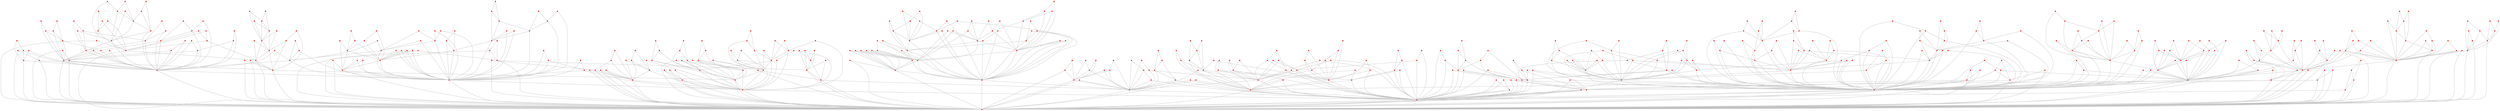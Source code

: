 graph {
	0 [color=red shape=point]
	1 [color=red shape=point]
	2 [color=red shape=point]
	3 [color=red shape=point]
	4 [color=red shape=point]
	5 [color=red shape=point]
	6 [color=red shape=point]
	7 [color=red shape=point]
	8 [color=red shape=point]
	9 [color=red shape=point]
	10 [color=red shape=point]
	11 [color=red shape=point]
	12 [color=red shape=point]
	13 [color=red shape=point]
	14 [color=red shape=point]
	15 [color=red shape=point]
	16 [color=red shape=point]
	17 [color=red shape=point]
	18 [color=red shape=point]
	19 [color=red shape=point]
	20 [color=red shape=point]
	21 [color=red shape=point]
	22 [color=red shape=point]
	23 [color=red shape=point]
	24 [color=red shape=point]
	25 [color=red shape=point]
	26 [color=red shape=point]
	27 [color=red shape=point]
	28 [color=red shape=point]
	29 [color=red shape=point]
	30 [color=red shape=point]
	31 [color=red shape=point]
	32 [color=red shape=point]
	33 [color=red shape=point]
	34 [color=red shape=point]
	35 [color=red shape=point]
	36 [color=red shape=point]
	37 [color=red shape=point]
	38 [color=red shape=point]
	39 [color=red shape=point]
	40 [color=red shape=point]
	41 [color=red shape=point]
	42 [color=red shape=point]
	43 [color=red shape=point]
	44 [color=red shape=point]
	45 [color=red shape=point]
	46 [color=red shape=point]
	47 [color=red shape=point]
	48 [color=red shape=point]
	49 [color=red shape=point]
	50 [color=red shape=point]
	51 [color=red shape=point]
	52 [color=red shape=point]
	53 [color=red shape=point]
	54 [color=red shape=point]
	55 [color=red shape=point]
	56 [color=red shape=point]
	57 [color=red shape=point]
	58 [color=red shape=point]
	59 [color=red shape=point]
	60 [color=red shape=point]
	61 [color=red shape=point]
	62 [color=red shape=point]
	63 [color=red shape=point]
	64 [color=red shape=point]
	65 [color=red shape=point]
	66 [color=red shape=point]
	67 [color=red shape=point]
	68 [color=red shape=point]
	69 [color=red shape=point]
	70 [color=red shape=point]
	71 [color=red shape=point]
	72 [color=red shape=point]
	73 [color=red shape=point]
	74 [color=red shape=point]
	75 [color=red shape=point]
	76 [color=red shape=point]
	77 [color=red shape=point]
	78 [color=red shape=point]
	79 [color=red shape=point]
	80 [color=red shape=point]
	81 [color=red shape=point]
	82 [color=red shape=point]
	83 [color=red shape=point]
	84 [color=red shape=point]
	85 [color=red shape=point]
	86 [color=red shape=point]
	87 [color=red shape=point]
	88 [color=red shape=point]
	89 [color=red shape=point]
	90 [color=red shape=point]
	91 [color=red shape=point]
	92 [color=red shape=point]
	93 [color=red shape=point]
	94 [color=red shape=point]
	95 [color=red shape=point]
	96 [color=red shape=point]
	97 [color=red shape=point]
	98 [color=red shape=point]
	99 [color=red shape=point]
	100 [color=red shape=point]
	101 [color=red shape=point]
	102 [color=red shape=point]
	103 [color=red shape=point]
	104 [color=red shape=point]
	105 [color=red shape=point]
	106 [color=red shape=point]
	107 [color=red shape=point]
	108 [color=red shape=point]
	109 [color=red shape=point]
	110 [color=red shape=point]
	111 [color=red shape=point]
	112 [color=red shape=point]
	113 [color=red shape=point]
	114 [color=red shape=point]
	115 [color=red shape=point]
	116 [color=red shape=point]
	117 [color=red shape=point]
	118 [color=red shape=point]
	119 [color=red shape=point]
	120 [color=red shape=point]
	121 [color=red shape=point]
	122 [color=red shape=point]
	123 [color=red shape=point]
	124 [color=red shape=point]
	125 [color=red shape=point]
	126 [color=red shape=point]
	127 [color=red shape=point]
	128 [color=red shape=point]
	129 [color=red shape=point]
	130 [color=red shape=point]
	131 [color=red shape=point]
	132 [color=red shape=point]
	133 [color=red shape=point]
	134 [color=red shape=point]
	135 [color=red shape=point]
	136 [color=red shape=point]
	137 [color=red shape=point]
	138 [color=red shape=point]
	139 [color=red shape=point]
	140 [color=red shape=point]
	141 [color=red shape=point]
	142 [color=red shape=point]
	143 [color=red shape=point]
	144 [color=red shape=point]
	145 [color=red shape=point]
	146 [color=red shape=point]
	147 [color=red shape=point]
	148 [color=red shape=point]
	149 [color=red shape=point]
	150 [color=red shape=point]
	151 [color=red shape=point]
	152 [color=red shape=point]
	153 [color=red shape=point]
	154 [color=red shape=point]
	155 [color=red shape=point]
	156 [color=red shape=point]
	157 [color=red shape=point]
	158 [color=red shape=point]
	159 [color=red shape=point]
	160 [color=red shape=point]
	161 [color=red shape=point]
	162 [color=red shape=point]
	163 [color=red shape=point]
	164 [color=red shape=point]
	165 [color=red shape=point]
	166 [color=red shape=point]
	167 [color=red shape=point]
	168 [color=red shape=point]
	169 [color=red shape=point]
	170 [color=red shape=point]
	171 [color=red shape=point]
	172 [color=red shape=point]
	173 [color=red shape=point]
	174 [color=red shape=point]
	175 [color=red shape=point]
	176 [color=red shape=point]
	177 [color=red shape=point]
	178 [color=red shape=point]
	179 [color=red shape=point]
	180 [color=red shape=point]
	181 [color=red shape=point]
	182 [color=red shape=point]
	183 [color=red shape=point]
	184 [color=red shape=point]
	185 [color=red shape=point]
	186 [color=red shape=point]
	187 [color=red shape=point]
	188 [color=red shape=point]
	189 [color=red shape=point]
	190 [color=red shape=point]
	191 [color=red shape=point]
	192 [color=red shape=point]
	193 [color=red shape=point]
	194 [color=red shape=point]
	195 [color=red shape=point]
	196 [color=red shape=point]
	197 [color=red shape=point]
	198 [color=red shape=point]
	199 [color=red shape=point]
	200 [color=red shape=point]
	201 [color=red shape=point]
	202 [color=red shape=point]
	203 [color=red shape=point]
	204 [color=red shape=point]
	205 [color=red shape=point]
	206 [color=red shape=point]
	207 [color=red shape=point]
	208 [color=red shape=point]
	209 [color=red shape=point]
	210 [color=red shape=point]
	211 [color=red shape=point]
	212 [color=red shape=point]
	213 [color=red shape=point]
	214 [color=red shape=point]
	215 [color=red shape=point]
	216 [color=red shape=point]
	217 [color=red shape=point]
	218 [color=red shape=point]
	219 [color=red shape=point]
	220 [color=red shape=point]
	221 [color=red shape=point]
	222 [color=red shape=point]
	223 [color=red shape=point]
	224 [color=red shape=point]
	225 [color=red shape=point]
	226 [color=red shape=point]
	227 [color=red shape=point]
	228 [color=red shape=point]
	229 [color=red shape=point]
	230 [color=red shape=point]
	231 [color=red shape=point]
	232 [color=red shape=point]
	233 [color=red shape=point]
	234 [color=red shape=point]
	235 [color=red shape=point]
	236 [color=red shape=point]
	237 [color=red shape=point]
	238 [color=red shape=point]
	239 [color=red shape=point]
	240 [color=red shape=point]
	241 [color=red shape=point]
	242 [color=red shape=point]
	243 [color=red shape=point]
	244 [color=red shape=point]
	245 [color=red shape=point]
	246 [color=red shape=point]
	247 [color=red shape=point]
	248 [color=red shape=point]
	249 [color=red shape=point]
	250 [color=red shape=point]
	251 [color=red shape=point]
	252 [color=red shape=point]
	253 [color=red shape=point]
	254 [color=red shape=point]
	255 [color=red shape=point]
	256 [color=red shape=point]
	257 [color=red shape=point]
	258 [color=red shape=point]
	259 [color=red shape=point]
	260 [color=red shape=point]
	261 [color=red shape=point]
	262 [color=red shape=point]
	263 [color=red shape=point]
	264 [color=red shape=point]
	265 [color=red shape=point]
	266 [color=red shape=point]
	267 [color=red shape=point]
	268 [color=red shape=point]
	269 [color=red shape=point]
	270 [color=red shape=point]
	271 [color=red shape=point]
	272 [color=red shape=point]
	273 [color=red shape=point]
	274 [color=red shape=point]
	275 [color=red shape=point]
	276 [color=red shape=point]
	277 [color=red shape=point]
	278 [color=red shape=point]
	279 [color=red shape=point]
	280 [color=red shape=point]
	281 [color=red shape=point]
	282 [color=red shape=point]
	283 [color=red shape=point]
	284 [color=red shape=point]
	285 [color=red shape=point]
	286 [color=red shape=point]
	287 [color=red shape=point]
	288 [color=red shape=point]
	289 [color=red shape=point]
	290 [color=red shape=point]
	291 [color=red shape=point]
	292 [color=red shape=point]
	293 [color=red shape=point]
	294 [color=red shape=point]
	295 [color=red shape=point]
	296 [color=red shape=point]
	297 [color=red shape=point]
	298 [color=red shape=point]
	299 [color=red shape=point]
	300 [color=red shape=point]
	301 [color=red shape=point]
	302 [color=red shape=point]
	303 [color=red shape=point]
	304 [color=red shape=point]
	305 [color=red shape=point]
	306 [color=red shape=point]
	307 [color=red shape=point]
	308 [color=red shape=point]
	309 [color=red shape=point]
	310 [color=red shape=point]
	311 [color=red shape=point]
	312 [color=red shape=point]
	313 [color=red shape=point]
	314 [color=red shape=point]
	315 [color=red shape=point]
	316 [color=red shape=point]
	317 [color=red shape=point]
	318 [color=red shape=point]
	319 [color=red shape=point]
	320 [color=red shape=point]
	321 [color=red shape=point]
	322 [color=red shape=point]
	323 [color=red shape=point]
	324 [color=red shape=point]
	325 [color=red shape=point]
	326 [color=red shape=point]
	327 [color=red shape=point]
	328 [color=red shape=point]
	329 [color=red shape=point]
	330 [color=red shape=point]
	331 [color=red shape=point]
	332 [color=red shape=point]
	333 [color=red shape=point]
	334 [color=red shape=point]
	335 [color=red shape=point]
	336 [color=red shape=point]
	337 [color=red shape=point]
	338 [color=red shape=point]
	339 [color=red shape=point]
	340 [color=red shape=point]
	341 [color=red shape=point]
	342 [color=red shape=point]
	343 [color=red shape=point]
	344 [color=red shape=point]
	345 [color=red shape=point]
	346 [color=red shape=point]
	347 [color=red shape=point]
	348 [color=red shape=point]
	349 [color=red shape=point]
	350 [color=red shape=point]
	351 [color=red shape=point]
	352 [color=red shape=point]
	353 [color=red shape=point]
	354 [color=red shape=point]
	355 [color=red shape=point]
	356 [color=red shape=point]
	357 [color=red shape=point]
	358 [color=red shape=point]
	359 [color=red shape=point]
	360 [color=red shape=point]
	361 [color=red shape=point]
	362 [color=red shape=point]
	363 [color=red shape=point]
	364 [color=red shape=point]
	365 [color=red shape=point]
	366 [color=red shape=point]
	367 [color=red shape=point]
	368 [color=red shape=point]
	369 [color=red shape=point]
	370 [color=red shape=point]
	371 [color=red shape=point]
	372 [color=red shape=point]
	373 [color=red shape=point]
	374 [color=red shape=point]
	375 [color=red shape=point]
	376 [color=red shape=point]
	377 [color=red shape=point]
	378 [color=red shape=point]
	379 [color=red shape=point]
	380 [color=red shape=point]
	381 [color=red shape=point]
	382 [color=red shape=point]
	383 [color=red shape=point]
	384 [color=red shape=point]
	385 [color=red shape=point]
	386 [color=red shape=point]
	387 [color=red shape=point]
	388 [color=red shape=point]
	389 [color=red shape=point]
	390 [color=red shape=point]
	391 [color=red shape=point]
	392 [color=red shape=point]
	393 [color=red shape=point]
	394 [color=red shape=point]
	395 [color=red shape=point]
	396 [color=red shape=point]
	397 [color=red shape=point]
	398 [color=red shape=point]
	399 [color=red shape=point]
	400 [color=red shape=point]
	401 [color=red shape=point]
	402 [color=red shape=point]
	403 [color=red shape=point]
	404 [color=red shape=point]
	405 [color=red shape=point]
	406 [color=red shape=point]
	407 [color=red shape=point]
	408 [color=red shape=point]
	409 [color=red shape=point]
	410 [color=red shape=point]
	411 [color=red shape=point]
	412 [color=red shape=point]
	413 [color=red shape=point]
	414 [color=red shape=point]
	415 [color=red shape=point]
	416 [color=red shape=point]
	417 [color=red shape=point]
	418 [color=red shape=point]
	419 [color=red shape=point]
	420 [color=red shape=point]
	421 [color=red shape=point]
	422 [color=red shape=point]
	423 [color=red shape=point]
	424 [color=red shape=point]
	425 [color=red shape=point]
	426 [color=red shape=point]
	427 [color=red shape=point]
	428 [color=red shape=point]
	429 [color=red shape=point]
	430 [color=red shape=point]
	431 [color=red shape=point]
	432 [color=red shape=point]
	433 [color=red shape=point]
	434 [color=red shape=point]
	435 [color=red shape=point]
	436 [color=red shape=point]
	437 [color=red shape=point]
	438 [color=red shape=point]
	439 [color=red shape=point]
	440 [color=red shape=point]
	441 [color=red shape=point]
	442 [color=red shape=point]
	443 [color=red shape=point]
	444 [color=red shape=point]
	445 [color=red shape=point]
	446 [color=red shape=point]
	447 [color=red shape=point]
	448 [color=red shape=point]
	449 [color=red shape=point]
	450 [color=red shape=point]
	451 [color=red shape=point]
	452 [color=red shape=point]
	453 [color=red shape=point]
	454 [color=red shape=point]
	455 [color=red shape=point]
	456 [color=red shape=point]
	457 [color=red shape=point]
	458 [color=red shape=point]
	459 [color=red shape=point]
	460 [color=red shape=point]
	461 [color=red shape=point]
	462 [color=red shape=point]
	463 [color=red shape=point]
	464 [color=red shape=point]
	465 [color=red shape=point]
	466 [color=red shape=point]
	467 [color=red shape=point]
	468 [color=red shape=point]
	469 [color=red shape=point]
	470 [color=red shape=point]
	471 [color=red shape=point]
	472 [color=red shape=point]
	473 [color=red shape=point]
	474 [color=red shape=point]
	475 [color=red shape=point]
	476 [color=red shape=point]
	477 [color=red shape=point]
	478 [color=red shape=point]
	479 [color=red shape=point]
	480 [color=red shape=point]
	481 [color=red shape=point]
	482 [color=red shape=point]
	483 [color=red shape=point]
	484 [color=red shape=point]
	485 [color=red shape=point]
	486 [color=red shape=point]
	487 [color=red shape=point]
	488 [color=red shape=point]
	489 [color=red shape=point]
	490 [color=red shape=point]
	491 [color=red shape=point]
	492 [color=red shape=point]
	493 [color=red shape=point]
	494 [color=red shape=point]
	495 [color=red shape=point]
	496 [color=red shape=point]
	497 [color=red shape=point]
	498 [color=red shape=point]
	499 [color=red shape=point]
	0 -- 1 [color=gray]
	1 -- 2 [color=gray]
	0 -- 2 [color=gray]
	3 -- 1 [color=gray]
	3 -- 2 [color=gray]
	4 -- 1 [color=gray]
	4 -- 2 [color=gray]
	5 -- 1 [color=gray]
	5 -- 2 [color=gray]
	6 -- 5 [color=gray]
	6 -- 1 [color=gray]
	7 -- 0 [color=gray]
	7 -- 1 [color=gray]
	8 -- 0 [color=gray]
	8 -- 2 [color=gray]
	9 -- 1 [color=gray]
	9 -- 2 [color=gray]
	10 -- 4 [color=gray]
	10 -- 2 [color=gray]
	11 -- 3 [color=gray]
	11 -- 2 [color=gray]
	12 -- 4 [color=gray]
	12 -- 1 [color=gray]
	13 -- 3 [color=gray]
	13 -- 2 [color=gray]
	14 -- 4 [color=gray]
	14 -- 2 [color=gray]
	15 -- 0 [color=gray]
	15 -- 1 [color=gray]
	16 -- 12 [color=gray]
	16 -- 1 [color=gray]
	17 -- 8 [color=gray]
	17 -- 2 [color=gray]
	18 -- 13 [color=gray]
	18 -- 3 [color=gray]
	19 -- 11 [color=gray]
	19 -- 2 [color=gray]
	20 -- 13 [color=gray]
	20 -- 2 [color=gray]
	21 -- 11 [color=gray]
	21 -- 2 [color=gray]
	22 -- 1 [color=gray]
	22 -- 2 [color=gray]
	23 -- 4 [color=gray]
	23 -- 1 [color=gray]
	24 -- 17 [color=gray]
	24 -- 2 [color=gray]
	25 -- 1 [color=gray]
	25 -- 2 [color=gray]
	26 -- 8 [color=gray]
	26 -- 0 [color=gray]
	27 -- 14 [color=gray]
	27 -- 2 [color=gray]
	28 -- 22 [color=gray]
	28 -- 2 [color=gray]
	29 -- 19 [color=gray]
	29 -- 2 [color=gray]
	30 -- 25 [color=gray]
	30 -- 1 [color=gray]
	31 -- 0 [color=gray]
	31 -- 1 [color=gray]
	32 -- 19 [color=gray]
	32 -- 2 [color=gray]
	33 -- 19 [color=gray]
	33 -- 2 [color=gray]
	34 -- 26 [color=gray]
	34 -- 0 [color=gray]
	35 -- 31 [color=gray]
	35 -- 0 [color=gray]
	36 -- 3 [color=gray]
	36 -- 2 [color=gray]
	37 -- 26 [color=gray]
	37 -- 8 [color=gray]
	38 -- 31 [color=gray]
	38 -- 0 [color=gray]
	39 -- 32 [color=gray]
	39 -- 2 [color=gray]
	40 -- 20 [color=gray]
	40 -- 2 [color=gray]
	41 -- 21 [color=gray]
	41 -- 11 [color=gray]
	42 -- 34 [color=gray]
	42 -- 0 [color=gray]
	43 -- 26 [color=gray]
	43 -- 8 [color=gray]
	44 -- 31 [color=gray]
	44 -- 0 [color=gray]
	45 -- 33 [color=gray]
	45 -- 19 [color=gray]
	46 -- 41 [color=gray]
	46 -- 21 [color=gray]
	47 -- 5 [color=gray]
	47 -- 1 [color=gray]
	48 -- 35 [color=gray]
	48 -- 0 [color=gray]
	49 -- 40 [color=gray]
	49 -- 2 [color=gray]
	50 -- 41 [color=gray]
	50 -- 11 [color=gray]
	51 -- 6 [color=gray]
	51 -- 1 [color=gray]
	52 -- 22 [color=gray]
	52 -- 1 [color=gray]
	53 -- 10 [color=gray]
	53 -- 2 [color=gray]
	54 -- 33 [color=gray]
	54 -- 19 [color=gray]
	55 -- 40 [color=gray]
	55 -- 20 [color=gray]
	56 -- 54 [color=gray]
	56 -- 19 [color=gray]
	57 -- 9 [color=gray]
	57 -- 1 [color=gray]
	58 -- 13 [color=gray]
	58 -- 3 [color=gray]
	59 -- 25 [color=gray]
	59 -- 1 [color=gray]
	60 -- 50 [color=gray]
	60 -- 11 [color=gray]
	61 -- 53 [color=gray]
	61 -- 10 [color=gray]
	62 -- 37 [color=gray]
	62 -- 26 [color=gray]
	63 -- 27 [color=gray]
	63 -- 14 [color=gray]
	64 -- 53 [color=gray]
	64 -- 2 [color=gray]
	65 -- 20 [color=gray]
	65 -- 2 [color=gray]
	66 -- 19 [color=gray]
	66 -- 11 [color=gray]
	67 -- 11 [color=gray]
	67 -- 3 [color=gray]
	68 -- 32 [color=gray]
	68 -- 19 [color=gray]
	69 -- 17 [color=gray]
	69 -- 8 [color=gray]
	70 -- 8 [color=gray]
	70 -- 0 [color=gray]
	71 -- 24 [color=gray]
	71 -- 17 [color=gray]
	72 -- 48 [color=gray]
	72 -- 0 [color=gray]
	73 -- 17 [color=gray]
	73 -- 2 [color=gray]
	74 -- 54 [color=gray]
	74 -- 19 [color=gray]
	75 -- 63 [color=gray]
	75 -- 14 [color=gray]
	76 -- 4 [color=gray]
	76 -- 1 [color=gray]
	77 -- 47 [color=gray]
	77 -- 1 [color=gray]
	78 -- 75 [color=gray]
	78 -- 14 [color=gray]
	79 -- 35 [color=gray]
	79 -- 0 [color=gray]
	80 -- 78 [color=gray]
	80 -- 14 [color=gray]
	81 -- 53 [color=gray]
	81 -- 10 [color=gray]
	82 -- 31 [color=gray]
	82 -- 0 [color=gray]
	83 -- 7 [color=gray]
	83 -- 1 [color=gray]
	84 -- 16 [color=gray]
	84 -- 1 [color=gray]
	85 -- 72 [color=gray]
	85 -- 0 [color=gray]
	86 -- 72 [color=gray]
	86 -- 0 [color=gray]
	87 -- 60 [color=gray]
	87 -- 11 [color=gray]
	88 -- 42 [color=gray]
	88 -- 34 [color=gray]
	89 -- 29 [color=gray]
	89 -- 19 [color=gray]
	90 -- 61 [color=gray]
	90 -- 53 [color=gray]
	91 -- 49 [color=gray]
	91 -- 2 [color=gray]
	92 -- 85 [color=gray]
	92 -- 0 [color=gray]
	93 -- 68 [color=gray]
	93 -- 19 [color=gray]
	94 -- 47 [color=gray]
	94 -- 5 [color=gray]
	95 -- 58 [color=gray]
	95 -- 3 [color=gray]
	96 -- 74 [color=gray]
	96 -- 54 [color=gray]
	97 -- 12 [color=gray]
	97 -- 1 [color=gray]
	98 -- 66 [color=gray]
	98 -- 11 [color=gray]
	99 -- 45 [color=gray]
	99 -- 19 [color=gray]
	100 -- 86 [color=gray]
	100 -- 0 [color=gray]
	101 -- 24 [color=gray]
	101 -- 2 [color=gray]
	102 -- 87 [color=gray]
	102 -- 60 [color=gray]
	103 -- 52 [color=gray]
	103 -- 22 [color=gray]
	104 -- 7 [color=gray]
	104 -- 0 [color=gray]
	105 -- 35 [color=gray]
	105 -- 31 [color=gray]
	106 -- 63 [color=gray]
	106 -- 27 [color=gray]
	107 -- 46 [color=gray]
	107 -- 41 [color=gray]
	108 -- 36 [color=gray]
	108 -- 2 [color=gray]
	109 -- 69 [color=gray]
	109 -- 17 [color=gray]
	110 -- 79 [color=gray]
	110 -- 0 [color=gray]
	111 -- 98 [color=gray]
	111 -- 11 [color=gray]
	112 -- 4 [color=gray]
	112 -- 2 [color=gray]
	113 -- 37 [color=gray]
	113 -- 8 [color=gray]
	114 -- 27 [color=gray]
	114 -- 14 [color=gray]
	115 -- 58 [color=gray]
	115 -- 3 [color=gray]
	116 -- 38 [color=gray]
	116 -- 31 [color=gray]
	117 -- 6 [color=gray]
	117 -- 5 [color=gray]
	118 -- 44 [color=gray]
	118 -- 0 [color=gray]
	119 -- 114 [color=gray]
	119 -- 27 [color=gray]
	120 -- 56 [color=gray]
	120 -- 19 [color=gray]
	121 -- 58 [color=gray]
	121 -- 13 [color=gray]
	122 -- 9 [color=gray]
	122 -- 2 [color=gray]
	123 -- 28 [color=gray]
	123 -- 22 [color=gray]
	124 -- 67 [color=gray]
	124 -- 11 [color=gray]
	125 -- 48 [color=gray]
	125 -- 0 [color=gray]
	126 -- 98 [color=gray]
	126 -- 11 [color=gray]
	127 -- 73 [color=gray]
	127 -- 2 [color=gray]
	128 -- 88 [color=gray]
	128 -- 34 [color=gray]
	129 -- 110 [color=gray]
	129 -- 0 [color=gray]
	130 -- 35 [color=gray]
	130 -- 0 [color=gray]
	131 -- 56 [color=gray]
	131 -- 54 [color=gray]
	132 -- 82 [color=gray]
	132 -- 0 [color=gray]
	133 -- 100 [color=gray]
	133 -- 0 [color=gray]
	134 -- 104 [color=gray]
	134 -- 7 [color=gray]
	135 -- 83 [color=gray]
	135 -- 7 [color=gray]
	136 -- 101 [color=gray]
	136 -- 24 [color=gray]
	137 -- 128 [color=gray]
	137 -- 34 [color=gray]
	138 -- 55 [color=gray]
	138 -- 20 [color=gray]
	139 -- 35 [color=gray]
	139 -- 0 [color=gray]
	140 -- 24 [color=gray]
	140 -- 2 [color=gray]
	141 -- 12 [color=gray]
	141 -- 4 [color=gray]
	142 -- 18 [color=gray]
	142 -- 13 [color=gray]
	143 -- 120 [color=gray]
	143 -- 56 [color=gray]
	144 -- 37 [color=gray]
	144 -- 26 [color=gray]
	145 -- 0 [color=gray]
	145 -- 2 [color=gray]
	146 -- 91 [color=gray]
	146 -- 49 [color=gray]
	147 -- 50 [color=gray]
	147 -- 11 [color=gray]
	148 -- 145 [color=gray]
	148 -- 2 [color=gray]
	149 -- 55 [color=gray]
	149 -- 40 [color=gray]
	150 -- 12 [color=gray]
	150 -- 1 [color=gray]
	151 -- 3 [color=gray]
	151 -- 2 [color=gray]
	152 -- 130 [color=gray]
	152 -- 35 [color=gray]
	153 -- 79 [color=gray]
	153 -- 0 [color=gray]
	154 -- 115 [color=gray]
	154 -- 58 [color=gray]
	155 -- 129 [color=gray]
	155 -- 0 [color=gray]
	156 -- 151 [color=gray]
	156 -- 2 [color=gray]
	157 -- 108 [color=gray]
	157 -- 2 [color=gray]
	158 -- 114 [color=gray]
	158 -- 14 [color=gray]
	159 -- 69 [color=gray]
	159 -- 17 [color=gray]
	160 -- 12 [color=gray]
	160 -- 1 [color=gray]
	161 -- 123 [color=gray]
	161 -- 28 [color=gray]
	162 -- 99 [color=gray]
	162 -- 19 [color=gray]
	163 -- 13 [color=gray]
	163 -- 3 [color=gray]
	164 -- 28 [color=gray]
	164 -- 2 [color=gray]
	165 -- 101 [color=gray]
	165 -- 24 [color=gray]
	166 -- 61 [color=gray]
	166 -- 53 [color=gray]
	167 -- 152 [color=gray]
	167 -- 130 [color=gray]
	168 -- 4 [color=gray]
	168 -- 2 [color=gray]
	169 -- 8 [color=gray]
	169 -- 2 [color=gray]
	170 -- 24 [color=gray]
	170 -- 17 [color=gray]
	171 -- 24 [color=gray]
	171 -- 17 [color=gray]
	172 -- 34 [color=gray]
	172 -- 0 [color=gray]
	173 -- 95 [color=gray]
	173 -- 58 [color=gray]
	174 -- 76 [color=gray]
	174 -- 4 [color=gray]
	175 -- 114 [color=gray]
	175 -- 27 [color=gray]
	176 -- 86 [color=gray]
	176 -- 72 [color=gray]
	177 -- 45 [color=gray]
	177 -- 33 [color=gray]
	178 -- 49 [color=gray]
	178 -- 40 [color=gray]
	179 -- 129 [color=gray]
	179 -- 0 [color=gray]
	180 -- 149 [color=gray]
	180 -- 55 [color=gray]
	181 -- 72 [color=gray]
	181 -- 48 [color=gray]
	182 -- 158 [color=gray]
	182 -- 14 [color=gray]
	183 -- 103 [color=gray]
	183 -- 52 [color=gray]
	184 -- 67 [color=gray]
	184 -- 11 [color=gray]
	185 -- 134 [color=gray]
	185 -- 104 [color=gray]
	186 -- 64 [color=gray]
	186 -- 2 [color=gray]
	187 -- 33 [color=gray]
	187 -- 19 [color=gray]
	188 -- 80 [color=gray]
	188 -- 14 [color=gray]
	189 -- 74 [color=gray]
	189 -- 19 [color=gray]
	190 -- 112 [color=gray]
	190 -- 2 [color=gray]
	191 -- 87 [color=gray]
	191 -- 11 [color=gray]
	192 -- 24 [color=gray]
	192 -- 2 [color=gray]
	193 -- 37 [color=gray]
	193 -- 26 [color=gray]
	194 -- 5 [color=gray]
	194 -- 1 [color=gray]
	195 -- 118 [color=gray]
	195 -- 44 [color=gray]
	196 -- 114 [color=gray]
	196 -- 27 [color=gray]
	197 -- 128 [color=gray]
	197 -- 34 [color=gray]
	198 -- 24 [color=gray]
	198 -- 2 [color=gray]
	199 -- 66 [color=gray]
	199 -- 19 [color=gray]
	200 -- 101 [color=gray]
	200 -- 24 [color=gray]
	201 -- 26 [color=gray]
	201 -- 8 [color=gray]
	202 -- 1 [color=gray]
	202 -- 2 [color=gray]
	203 -- 37 [color=gray]
	203 -- 8 [color=gray]
	204 -- 187 [color=gray]
	204 -- 19 [color=gray]
	205 -- 92 [color=gray]
	205 -- 85 [color=gray]
	206 -- 116 [color=gray]
	206 -- 38 [color=gray]
	207 -- 42 [color=gray]
	207 -- 0 [color=gray]
	208 -- 140 [color=gray]
	208 -- 2 [color=gray]
	209 -- 17 [color=gray]
	209 -- 8 [color=gray]
	210 -- 88 [color=gray]
	210 -- 42 [color=gray]
	211 -- 41 [color=gray]
	211 -- 11 [color=gray]
	212 -- 71 [color=gray]
	212 -- 24 [color=gray]
	213 -- 160 [color=gray]
	213 -- 12 [color=gray]
	214 -- 48 [color=gray]
	214 -- 35 [color=gray]
	215 -- 162 [color=gray]
	215 -- 99 [color=gray]
	216 -- 83 [color=gray]
	216 -- 7 [color=gray]
	217 -- 4 [color=gray]
	217 -- 1 [color=gray]
	218 -- 109 [color=gray]
	218 -- 17 [color=gray]
	219 -- 114 [color=gray]
	219 -- 27 [color=gray]
	220 -- 105 [color=gray]
	220 -- 31 [color=gray]
	221 -- 68 [color=gray]
	221 -- 19 [color=gray]
	222 -- 150 [color=gray]
	222 -- 12 [color=gray]
	223 -- 180 [color=gray]
	223 -- 149 [color=gray]
	224 -- 36 [color=gray]
	224 -- 3 [color=gray]
	225 -- 47 [color=gray]
	225 -- 5 [color=gray]
	226 -- 196 [color=gray]
	226 -- 114 [color=gray]
	227 -- 158 [color=gray]
	227 -- 114 [color=gray]
	228 -- 73 [color=gray]
	228 -- 17 [color=gray]
	229 -- 108 [color=gray]
	229 -- 36 [color=gray]
	230 -- 32 [color=gray]
	230 -- 19 [color=gray]
	231 -- 48 [color=gray]
	231 -- 0 [color=gray]
	232 -- 75 [color=gray]
	232 -- 14 [color=gray]
	233 -- 227 [color=gray]
	233 -- 158 [color=gray]
	234 -- 52 [color=gray]
	234 -- 1 [color=gray]
	235 -- 82 [color=gray]
	235 -- 31 [color=gray]
	236 -- 83 [color=gray]
	236 -- 1 [color=gray]
	237 -- 94 [color=gray]
	237 -- 5 [color=gray]
	238 -- 227 [color=gray]
	238 -- 114 [color=gray]
	239 -- 35 [color=gray]
	239 -- 0 [color=gray]
	240 -- 62 [color=gray]
	240 -- 37 [color=gray]
	241 -- 38 [color=gray]
	241 -- 31 [color=gray]
	242 -- 171 [color=gray]
	242 -- 24 [color=gray]
	243 -- 197 [color=gray]
	243 -- 34 [color=gray]
	244 -- 107 [color=gray]
	244 -- 41 [color=gray]
	245 -- 27 [color=gray]
	245 -- 2 [color=gray]
	246 -- 235 [color=gray]
	246 -- 31 [color=gray]
	247 -- 227 [color=gray]
	247 -- 114 [color=gray]
	248 -- 142 [color=gray]
	248 -- 18 [color=gray]
	249 -- 186 [color=gray]
	249 -- 64 [color=gray]
	250 -- 178 [color=gray]
	250 -- 49 [color=gray]
	251 -- 224 [color=gray]
	251 -- 3 [color=gray]
	252 -- 136 [color=gray]
	252 -- 24 [color=gray]
	253 -- 112 [color=gray]
	253 -- 4 [color=gray]
	254 -- 228 [color=gray]
	254 -- 73 [color=gray]
	255 -- 189 [color=gray]
	255 -- 74 [color=gray]
	256 -- 198 [color=gray]
	256 -- 24 [color=gray]
	257 -- 6 [color=gray]
	257 -- 1 [color=gray]
	258 -- 94 [color=gray]
	258 -- 5 [color=gray]
	259 -- 209 [color=gray]
	259 -- 17 [color=gray]
	260 -- 71 [color=gray]
	260 -- 24 [color=gray]
	261 -- 145 [color=gray]
	261 -- 2 [color=gray]
	262 -- 75 [color=gray]
	262 -- 14 [color=gray]
	263 -- 113 [color=gray]
	263 -- 37 [color=gray]
	264 -- 66 [color=gray]
	264 -- 11 [color=gray]
	265 -- 225 [color=gray]
	265 -- 47 [color=gray]
	266 -- 222 [color=gray]
	266 -- 150 [color=gray]
	267 -- 214 [color=gray]
	267 -- 35 [color=gray]
	268 -- 261 [color=gray]
	268 -- 145 [color=gray]
	269 -- 208 [color=gray]
	269 -- 140 [color=gray]
	270 -- 115 [color=gray]
	270 -- 58 [color=gray]
	271 -- 102 [color=gray]
	271 -- 60 [color=gray]
	272 -- 20 [color=gray]
	272 -- 2 [color=gray]
	273 -- 255 [color=gray]
	273 -- 189 [color=gray]
	274 -- 130 [color=gray]
	274 -- 0 [color=gray]
	275 -- 111 [color=gray]
	275 -- 11 [color=gray]
	276 -- 124 [color=gray]
	276 -- 11 [color=gray]
	277 -- 237 [color=gray]
	277 -- 94 [color=gray]
	278 -- 233 [color=gray]
	278 -- 158 [color=gray]
	279 -- 202 [color=gray]
	279 -- 2 [color=gray]
	280 -- 85 [color=gray]
	280 -- 0 [color=gray]
	281 -- 112 [color=gray]
	281 -- 4 [color=gray]
	282 -- 113 [color=gray]
	282 -- 8 [color=gray]
	283 -- 255 [color=gray]
	283 -- 74 [color=gray]
	284 -- 225 [color=gray]
	284 -- 47 [color=gray]
	285 -- 38 [color=gray]
	285 -- 0 [color=gray]
	286 -- 112 [color=gray]
	286 -- 4 [color=gray]
	287 -- 16 [color=gray]
	287 -- 1 [color=gray]
	288 -- 12 [color=gray]
	288 -- 4 [color=gray]
	289 -- 163 [color=gray]
	289 -- 13 [color=gray]
	290 -- 21 [color=gray]
	290 -- 11 [color=gray]
	291 -- 169 [color=gray]
	291 -- 8 [color=gray]
	292 -- 151 [color=gray]
	292 -- 2 [color=gray]
	293 -- 159 [color=gray]
	293 -- 69 [color=gray]
	294 -- 18 [color=gray]
	294 -- 3 [color=gray]
	295 -- 6 [color=gray]
	295 -- 5 [color=gray]
	296 -- 227 [color=gray]
	296 -- 114 [color=gray]
	297 -- 162 [color=gray]
	297 -- 19 [color=gray]
	298 -- 89 [color=gray]
	298 -- 29 [color=gray]
	299 -- 278 [color=gray]
	299 -- 158 [color=gray]
	300 -- 33 [color=gray]
	300 -- 19 [color=gray]
	301 -- 132 [color=gray]
	301 -- 0 [color=gray]
	302 -- 129 [color=gray]
	302 -- 110 [color=gray]
	303 -- 177 [color=gray]
	303 -- 33 [color=gray]
	304 -- 203 [color=gray]
	304 -- 37 [color=gray]
	305 -- 246 [color=gray]
	305 -- 235 [color=gray]
	306 -- 8 [color=gray]
	306 -- 0 [color=gray]
	307 -- 216 [color=gray]
	307 -- 7 [color=gray]
	308 -- 287 [color=gray]
	308 -- 1 [color=gray]
	309 -- 98 [color=gray]
	309 -- 66 [color=gray]
	310 -- 279 [color=gray]
	310 -- 202 [color=gray]
	311 -- 273 [color=gray]
	311 -- 189 [color=gray]
	312 -- 80 [color=gray]
	312 -- 14 [color=gray]
	313 -- 277 [color=gray]
	313 -- 237 [color=gray]
	314 -- 247 [color=gray]
	314 -- 227 [color=gray]
	315 -- 153 [color=gray]
	315 -- 0 [color=gray]
	316 -- 78 [color=gray]
	316 -- 75 [color=gray]
	317 -- 316 [color=gray]
	317 -- 78 [color=gray]
	318 -- 115 [color=gray]
	318 -- 3 [color=gray]
	319 -- 200 [color=gray]
	319 -- 24 [color=gray]
	320 -- 41 [color=gray]
	320 -- 11 [color=gray]
	321 -- 149 [color=gray]
	321 -- 55 [color=gray]
	322 -- 265 [color=gray]
	322 -- 47 [color=gray]
	323 -- 8 [color=gray]
	323 -- 0 [color=gray]
	324 -- 228 [color=gray]
	324 -- 73 [color=gray]
	325 -- 286 [color=gray]
	325 -- 112 [color=gray]
	326 -- 220 [color=gray]
	326 -- 31 [color=gray]
	327 -- 172 [color=gray]
	327 -- 0 [color=gray]
	328 -- 284 [color=gray]
	328 -- 47 [color=gray]
	329 -- 264 [color=gray]
	329 -- 66 [color=gray]
	330 -- 23 [color=gray]
	330 -- 4 [color=gray]
	331 -- 18 [color=gray]
	331 -- 13 [color=gray]
	332 -- 331 [color=gray]
	332 -- 18 [color=gray]
	333 -- 154 [color=gray]
	333 -- 58 [color=gray]
	334 -- 252 [color=gray]
	334 -- 136 [color=gray]
	335 -- 180 [color=gray]
	335 -- 149 [color=gray]
	336 -- 220 [color=gray]
	336 -- 31 [color=gray]
	337 -- 18 [color=gray]
	337 -- 3 [color=gray]
	338 -- 334 [color=gray]
	338 -- 136 [color=gray]
	339 -- 41 [color=gray]
	339 -- 11 [color=gray]
	340 -- 241 [color=gray]
	340 -- 38 [color=gray]
	341 -- 299 [color=gray]
	341 -- 158 [color=gray]
	342 -- 177 [color=gray]
	342 -- 33 [color=gray]
	343 -- 208 [color=gray]
	343 -- 140 [color=gray]
	344 -- 36 [color=gray]
	344 -- 2 [color=gray]
	345 -- 79 [color=gray]
	345 -- 35 [color=gray]
	346 -- 146 [color=gray]
	346 -- 49 [color=gray]
	347 -- 255 [color=gray]
	347 -- 74 [color=gray]
	348 -- 82 [color=gray]
	348 -- 0 [color=gray]
	349 -- 163 [color=gray]
	349 -- 13 [color=gray]
	350 -- 51 [color=gray]
	350 -- 1 [color=gray]
	351 -- 158 [color=gray]
	351 -- 14 [color=gray]
	352 -- 267 [color=gray]
	352 -- 214 [color=gray]
	353 -- 328 [color=gray]
	353 -- 47 [color=gray]
	354 -- 274 [color=gray]
	354 -- 130 [color=gray]
	355 -- 78 [color=gray]
	355 -- 14 [color=gray]
	356 -- 335 [color=gray]
	356 -- 149 [color=gray]
	357 -- 135 [color=gray]
	357 -- 83 [color=gray]
	358 -- 52 [color=gray]
	358 -- 22 [color=gray]
	359 -- 122 [color=gray]
	359 -- 2 [color=gray]
	360 -- 77 [color=gray]
	360 -- 47 [color=gray]
	361 -- 272 [color=gray]
	361 -- 2 [color=gray]
	362 -- 80 [color=gray]
	362 -- 78 [color=gray]
	363 -- 140 [color=gray]
	363 -- 2 [color=gray]
	364 -- 82 [color=gray]
	364 -- 31 [color=gray]
	365 -- 278 [color=gray]
	365 -- 158 [color=gray]
	366 -- 95 [color=gray]
	366 -- 58 [color=gray]
	367 -- 218 [color=gray]
	367 -- 109 [color=gray]
	368 -- 16 [color=gray]
	368 -- 12 [color=gray]
	369 -- 259 [color=gray]
	369 -- 209 [color=gray]
	370 -- 318 [color=gray]
	370 -- 3 [color=gray]
	371 -- 5 [color=gray]
	371 -- 2 [color=gray]
	372 -- 252 [color=gray]
	372 -- 24 [color=gray]
	373 -- 75 [color=gray]
	373 -- 63 [color=gray]
	374 -- 111 [color=gray]
	374 -- 11 [color=gray]
	375 -- 16 [color=gray]
	375 -- 12 [color=gray]
	376 -- 179 [color=gray]
	376 -- 129 [color=gray]
	377 -- 174 [color=gray]
	377 -- 76 [color=gray]
	378 -- 155 [color=gray]
	378 -- 129 [color=gray]
	379 -- 60 [color=gray]
	379 -- 11 [color=gray]
	380 -- 310 [color=gray]
	380 -- 279 [color=gray]
	381 -- 176 [color=gray]
	381 -- 72 [color=gray]
	382 -- 343 [color=gray]
	382 -- 140 [color=gray]
	383 -- 262 [color=gray]
	383 -- 14 [color=gray]
	384 -- 218 [color=gray]
	384 -- 109 [color=gray]
	385 -- 185 [color=gray]
	385 -- 104 [color=gray]
	386 -- 191 [color=gray]
	386 -- 87 [color=gray]
	387 -- 72 [color=gray]
	387 -- 0 [color=gray]
	388 -- 10 [color=gray]
	388 -- 2 [color=gray]
	389 -- 146 [color=gray]
	389 -- 49 [color=gray]
	390 -- 277 [color=gray]
	390 -- 94 [color=gray]
	391 -- 318 [color=gray]
	391 -- 115 [color=gray]
	392 -- 224 [color=gray]
	392 -- 36 [color=gray]
	393 -- 206 [color=gray]
	393 -- 116 [color=gray]
	394 -- 42 [color=gray]
	394 -- 34 [color=gray]
	395 -- 269 [color=gray]
	395 -- 208 [color=gray]
	396 -- 21 [color=gray]
	396 -- 11 [color=gray]
	397 -- 345 [color=gray]
	397 -- 35 [color=gray]
	398 -- 357 [color=gray]
	398 -- 135 [color=gray]
	399 -- 362 [color=gray]
	399 -- 78 [color=gray]
	400 -- 151 [color=gray]
	400 -- 3 [color=gray]
	401 -- 371 [color=gray]
	401 -- 2 [color=gray]
	402 -- 9 [color=gray]
	402 -- 1 [color=gray]
	403 -- 281 [color=gray]
	403 -- 4 [color=gray]
	404 -- 306 [color=gray]
	404 -- 0 [color=gray]
	405 -- 5 [color=gray]
	405 -- 2 [color=gray]
	406 -- 147 [color=gray]
	406 -- 50 [color=gray]
	407 -- 128 [color=gray]
	407 -- 34 [color=gray]
	408 -- 111 [color=gray]
	408 -- 98 [color=gray]
	409 -- 41 [color=gray]
	409 -- 11 [color=gray]
	410 -- 392 [color=gray]
	410 -- 224 [color=gray]
	411 -- 260 [color=gray]
	411 -- 71 [color=gray]
	412 -- 383 [color=gray]
	412 -- 262 [color=gray]
	413 -- 402 [color=gray]
	413 -- 1 [color=gray]
	414 -- 70 [color=gray]
	414 -- 0 [color=gray]
	415 -- 55 [color=gray]
	415 -- 40 [color=gray]
	416 -- 191 [color=gray]
	416 -- 11 [color=gray]
	417 -- 63 [color=gray]
	417 -- 14 [color=gray]
	418 -- 268 [color=gray]
	418 -- 145 [color=gray]
	419 -- 371 [color=gray]
	419 -- 2 [color=gray]
	420 -- 262 [color=gray]
	420 -- 14 [color=gray]
	421 -- 376 [color=gray]
	421 -- 179 [color=gray]
	422 -- 38 [color=gray]
	422 -- 31 [color=gray]
	423 -- 138 [color=gray]
	423 -- 20 [color=gray]
	424 -- 29 [color=gray]
	424 -- 19 [color=gray]
	425 -- 363 [color=gray]
	425 -- 140 [color=gray]
	426 -- 201 [color=gray]
	426 -- 8 [color=gray]
	427 -- 203 [color=gray]
	427 -- 8 [color=gray]
	428 -- 258 [color=gray]
	428 -- 5 [color=gray]
	429 -- 349 [color=gray]
	429 -- 163 [color=gray]
	430 -- 218 [color=gray]
	430 -- 109 [color=gray]
	431 -- 232 [color=gray]
	431 -- 14 [color=gray]
	432 -- 388 [color=gray]
	432 -- 2 [color=gray]
	433 -- 316 [color=gray]
	433 -- 75 [color=gray]
	434 -- 131 [color=gray]
	434 -- 54 [color=gray]
	435 -- 145 [color=gray]
	435 -- 0 [color=gray]
	436 -- 259 [color=gray]
	436 -- 17 [color=gray]
	437 -- 347 [color=gray]
	437 -- 74 [color=gray]
	438 -- 317 [color=gray]
	438 -- 78 [color=gray]
	439 -- 35 [color=gray]
	439 -- 31 [color=gray]
	440 -- 286 [color=gray]
	440 -- 112 [color=gray]
	441 -- 60 [color=gray]
	441 -- 11 [color=gray]
	442 -- 114 [color=gray]
	442 -- 27 [color=gray]
	443 -- 93 [color=gray]
	443 -- 19 [color=gray]
	444 -- 350 [color=gray]
	444 -- 51 [color=gray]
	445 -- 38 [color=gray]
	445 -- 31 [color=gray]
	446 -- 7 [color=gray]
	446 -- 0 [color=gray]
	447 -- 327 [color=gray]
	447 -- 172 [color=gray]
	448 -- 301 [color=gray]
	448 -- 0 [color=gray]
	449 -- 150 [color=gray]
	449 -- 1 [color=gray]
	450 -- 20 [color=gray]
	450 -- 2 [color=gray]
	451 -- 248 [color=gray]
	451 -- 142 [color=gray]
	452 -- 346 [color=gray]
	452 -- 146 [color=gray]
	453 -- 233 [color=gray]
	453 -- 227 [color=gray]
	454 -- 439 [color=gray]
	454 -- 31 [color=gray]
	455 -- 8 [color=gray]
	455 -- 0 [color=gray]
	456 -- 193 [color=gray]
	456 -- 26 [color=gray]
	457 -- 429 [color=gray]
	457 -- 349 [color=gray]
	458 -- 178 [color=gray]
	458 -- 49 [color=gray]
	459 -- 153 [color=gray]
	459 -- 0 [color=gray]
	460 -- 332 [color=gray]
	460 -- 331 [color=gray]
	461 -- 7 [color=gray]
	461 -- 1 [color=gray]
	462 -- 342 [color=gray]
	462 -- 177 [color=gray]
	463 -- 235 [color=gray]
	463 -- 31 [color=gray]
	464 -- 122 [color=gray]
	464 -- 2 [color=gray]
	465 -- 333 [color=gray]
	465 -- 154 [color=gray]
	466 -- 64 [color=gray]
	466 -- 2 [color=gray]
	467 -- 110 [color=gray]
	467 -- 0 [color=gray]
	468 -- 61 [color=gray]
	468 -- 53 [color=gray]
	469 -- 269 [color=gray]
	469 -- 208 [color=gray]
	470 -- 181 [color=gray]
	470 -- 72 [color=gray]
	471 -- 46 [color=gray]
	471 -- 41 [color=gray]
	472 -- 224 [color=gray]
	472 -- 36 [color=gray]
	473 -- 271 [color=gray]
	473 -- 102 [color=gray]
	474 -- 335 [color=gray]
	474 -- 180 [color=gray]
	475 -- 330 [color=gray]
	475 -- 4 [color=gray]
	476 -- 233 [color=gray]
	476 -- 158 [color=gray]
	477 -- 21 [color=gray]
	477 -- 2 [color=gray]
	478 -- 36 [color=gray]
	478 -- 2 [color=gray]
	479 -- 190 [color=gray]
	479 -- 112 [color=gray]
	480 -- 160 [color=gray]
	480 -- 12 [color=gray]
	481 -- 130 [color=gray]
	481 -- 35 [color=gray]
	482 -- 295 [color=gray]
	482 -- 5 [color=gray]
	483 -- 236 [color=gray]
	483 -- 1 [color=gray]
	484 -- 172 [color=gray]
	484 -- 34 [color=gray]
	485 -- 48 [color=gray]
	485 -- 0 [color=gray]
	486 -- 141 [color=gray]
	486 -- 4 [color=gray]
	487 -- 303 [color=gray]
	487 -- 33 [color=gray]
	488 -- 46 [color=gray]
	488 -- 21 [color=gray]
	489 -- 318 [color=gray]
	489 -- 115 [color=gray]
	490 -- 377 [color=gray]
	490 -- 174 [color=gray]
	491 -- 334 [color=gray]
	491 -- 252 [color=gray]
	492 -- 94 [color=gray]
	492 -- 47 [color=gray]
	493 -- 229 [color=gray]
	493 -- 36 [color=gray]
	494 -- 302 [color=gray]
	494 -- 129 [color=gray]
	495 -- 36 [color=gray]
	495 -- 2 [color=gray]
	496 -- 31 [color=gray]
	496 -- 1 [color=gray]
	497 -- 471 [color=gray]
	497 -- 46 [color=gray]
	498 -- 294 [color=gray]
	498 -- 3 [color=gray]
	499 -- 347 [color=gray]
	499 -- 255 [color=gray]
}
